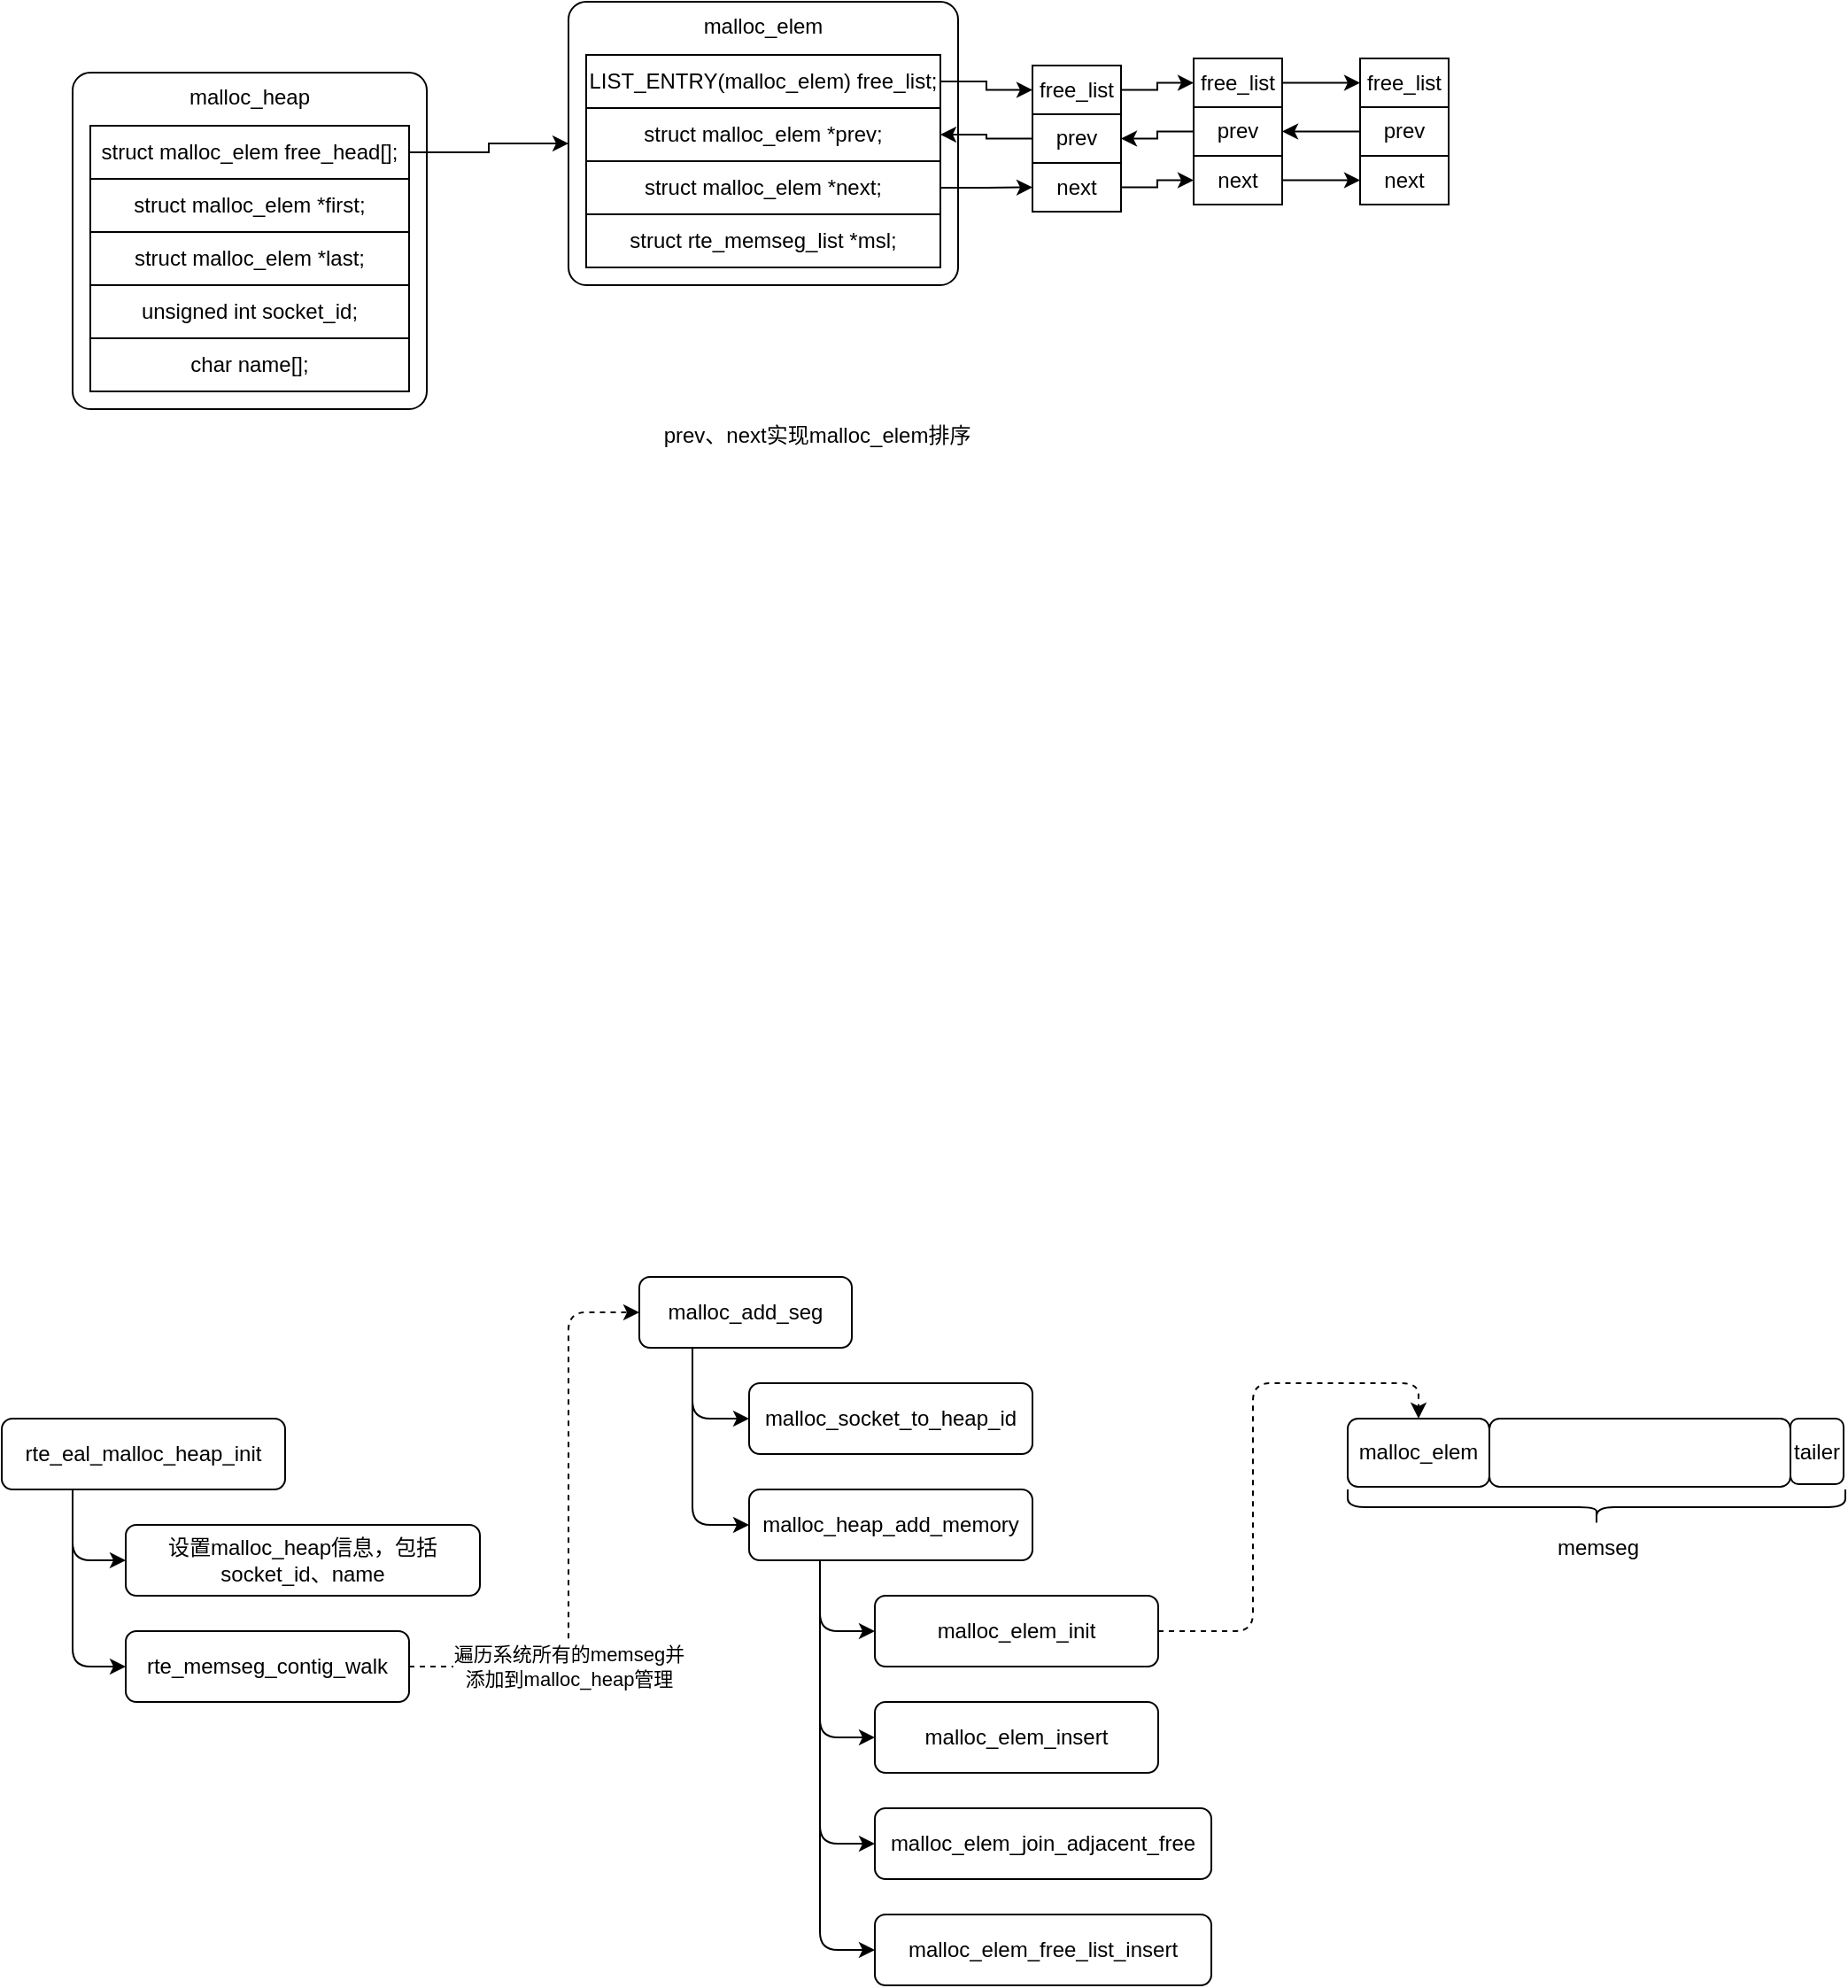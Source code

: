 <mxfile version="23.1.1" type="github" pages="2">
  <diagram name="第 1 页" id="240bdJhtq2D6pQq34B5v">
    <mxGraphModel dx="886" dy="661" grid="1" gridSize="10" guides="1" tooltips="1" connect="1" arrows="1" fold="1" page="1" pageScale="1" pageWidth="827" pageHeight="1169" math="0" shadow="0">
      <root>
        <mxCell id="0" />
        <mxCell id="1" parent="0" />
        <mxCell id="UHNz7__TyX3BLJQMnI3Q-46" style="edgeStyle=orthogonalEdgeStyle;rounded=1;orthogonalLoop=1;jettySize=auto;html=1;exitX=0.25;exitY=1;exitDx=0;exitDy=0;entryX=0;entryY=0.5;entryDx=0;entryDy=0;curved=0;" edge="1" parent="1" source="UHNz7__TyX3BLJQMnI3Q-2" target="UHNz7__TyX3BLJQMnI3Q-44">
          <mxGeometry relative="1" as="geometry" />
        </mxCell>
        <mxCell id="UHNz7__TyX3BLJQMnI3Q-47" style="edgeStyle=orthogonalEdgeStyle;rounded=1;orthogonalLoop=1;jettySize=auto;html=1;exitX=0.25;exitY=1;exitDx=0;exitDy=0;entryX=0;entryY=0.5;entryDx=0;entryDy=0;curved=0;" edge="1" parent="1" source="UHNz7__TyX3BLJQMnI3Q-2" target="UHNz7__TyX3BLJQMnI3Q-45">
          <mxGeometry relative="1" as="geometry" />
        </mxCell>
        <mxCell id="UHNz7__TyX3BLJQMnI3Q-2" value="rte_eal_malloc_heap_init" style="rounded=1;whiteSpace=wrap;html=1;" vertex="1" parent="1">
          <mxGeometry y="800" width="160" height="40" as="geometry" />
        </mxCell>
        <mxCell id="UHNz7__TyX3BLJQMnI3Q-3" value="malloc_heap" style="rounded=1;whiteSpace=wrap;html=1;verticalAlign=top;absoluteArcSize=1;" vertex="1" parent="1">
          <mxGeometry x="40" y="40" width="200" height="190" as="geometry" />
        </mxCell>
        <mxCell id="UHNz7__TyX3BLJQMnI3Q-4" style="edgeStyle=orthogonalEdgeStyle;rounded=0;orthogonalLoop=1;jettySize=auto;html=1;exitX=1;exitY=0.5;exitDx=0;exitDy=0;entryX=0;entryY=0.5;entryDx=0;entryDy=0;" edge="1" parent="1" source="UHNz7__TyX3BLJQMnI3Q-5" target="UHNz7__TyX3BLJQMnI3Q-10">
          <mxGeometry relative="1" as="geometry" />
        </mxCell>
        <mxCell id="UHNz7__TyX3BLJQMnI3Q-5" value="struct malloc_elem free_head[];" style="rounded=0;whiteSpace=wrap;html=1;" vertex="1" parent="1">
          <mxGeometry x="50" y="70" width="180" height="30" as="geometry" />
        </mxCell>
        <mxCell id="UHNz7__TyX3BLJQMnI3Q-6" value="struct malloc_elem *first;" style="rounded=0;whiteSpace=wrap;html=1;" vertex="1" parent="1">
          <mxGeometry x="50" y="100" width="180" height="30" as="geometry" />
        </mxCell>
        <mxCell id="UHNz7__TyX3BLJQMnI3Q-7" value="struct malloc_elem *last;" style="rounded=0;whiteSpace=wrap;html=1;" vertex="1" parent="1">
          <mxGeometry x="50" y="130" width="180" height="30" as="geometry" />
        </mxCell>
        <mxCell id="UHNz7__TyX3BLJQMnI3Q-8" value="unsigned int socket_id;" style="rounded=0;whiteSpace=wrap;html=1;" vertex="1" parent="1">
          <mxGeometry x="50" y="160" width="180" height="30" as="geometry" />
        </mxCell>
        <mxCell id="UHNz7__TyX3BLJQMnI3Q-9" value="char name[];" style="rounded=0;whiteSpace=wrap;html=1;" vertex="1" parent="1">
          <mxGeometry x="50" y="190" width="180" height="30" as="geometry" />
        </mxCell>
        <mxCell id="UHNz7__TyX3BLJQMnI3Q-10" value="malloc_elem" style="rounded=1;whiteSpace=wrap;html=1;verticalAlign=top;absoluteArcSize=1;" vertex="1" parent="1">
          <mxGeometry x="320" width="220" height="160" as="geometry" />
        </mxCell>
        <mxCell id="UHNz7__TyX3BLJQMnI3Q-23" style="edgeStyle=orthogonalEdgeStyle;rounded=0;orthogonalLoop=1;jettySize=auto;html=1;exitX=1;exitY=0.5;exitDx=0;exitDy=0;entryX=0;entryY=0.5;entryDx=0;entryDy=0;" edge="1" parent="1" source="UHNz7__TyX3BLJQMnI3Q-11" target="UHNz7__TyX3BLJQMnI3Q-22">
          <mxGeometry relative="1" as="geometry" />
        </mxCell>
        <mxCell id="UHNz7__TyX3BLJQMnI3Q-11" value="LIST_ENTRY(malloc_elem) free_list;" style="rounded=0;whiteSpace=wrap;html=1;" vertex="1" parent="1">
          <mxGeometry x="330" y="30" width="200" height="30" as="geometry" />
        </mxCell>
        <mxCell id="UHNz7__TyX3BLJQMnI3Q-12" value="struct malloc_elem *prev;" style="rounded=0;whiteSpace=wrap;html=1;" vertex="1" parent="1">
          <mxGeometry x="330" y="60" width="200" height="30" as="geometry" />
        </mxCell>
        <mxCell id="UHNz7__TyX3BLJQMnI3Q-67" style="edgeStyle=orthogonalEdgeStyle;rounded=0;orthogonalLoop=1;jettySize=auto;html=1;exitX=1;exitY=0.5;exitDx=0;exitDy=0;entryX=0;entryY=0.5;entryDx=0;entryDy=0;" edge="1" parent="1" source="UHNz7__TyX3BLJQMnI3Q-13" target="UHNz7__TyX3BLJQMnI3Q-52">
          <mxGeometry relative="1" as="geometry" />
        </mxCell>
        <mxCell id="UHNz7__TyX3BLJQMnI3Q-13" value="struct malloc_elem *next;" style="rounded=0;whiteSpace=wrap;html=1;" vertex="1" parent="1">
          <mxGeometry x="330" y="90" width="200" height="30" as="geometry" />
        </mxCell>
        <mxCell id="UHNz7__TyX3BLJQMnI3Q-14" value="struct rte_memseg_list *msl;" style="rounded=0;whiteSpace=wrap;html=1;" vertex="1" parent="1">
          <mxGeometry x="330" y="120" width="200" height="30" as="geometry" />
        </mxCell>
        <mxCell id="UHNz7__TyX3BLJQMnI3Q-15" value="malloc_elem" style="rounded=1;whiteSpace=wrap;html=1;" vertex="1" parent="1">
          <mxGeometry x="760" y="800" width="80" height="38.5" as="geometry" />
        </mxCell>
        <mxCell id="UHNz7__TyX3BLJQMnI3Q-18" value="" style="rounded=1;whiteSpace=wrap;html=1;" vertex="1" parent="1">
          <mxGeometry x="840" y="800" width="170" height="38.5" as="geometry" />
        </mxCell>
        <mxCell id="UHNz7__TyX3BLJQMnI3Q-21" value="tailer" style="rounded=1;whiteSpace=wrap;html=1;" vertex="1" parent="1">
          <mxGeometry x="1010" y="800" width="30" height="37" as="geometry" />
        </mxCell>
        <mxCell id="UHNz7__TyX3BLJQMnI3Q-62" style="edgeStyle=orthogonalEdgeStyle;rounded=0;orthogonalLoop=1;jettySize=auto;html=1;exitX=1;exitY=0.5;exitDx=0;exitDy=0;entryX=0;entryY=0.5;entryDx=0;entryDy=0;" edge="1" parent="1" source="UHNz7__TyX3BLJQMnI3Q-22" target="UHNz7__TyX3BLJQMnI3Q-53">
          <mxGeometry relative="1" as="geometry" />
        </mxCell>
        <mxCell id="UHNz7__TyX3BLJQMnI3Q-22" value="free_list" style="rounded=0;whiteSpace=wrap;html=1;" vertex="1" parent="1">
          <mxGeometry x="582" y="36" width="50" height="27.5" as="geometry" />
        </mxCell>
        <mxCell id="UHNz7__TyX3BLJQMnI3Q-31" style="edgeStyle=orthogonalEdgeStyle;rounded=1;orthogonalLoop=1;jettySize=auto;html=1;exitX=0.25;exitY=1;exitDx=0;exitDy=0;entryX=0;entryY=0.5;entryDx=0;entryDy=0;curved=0;" edge="1" parent="1" source="UHNz7__TyX3BLJQMnI3Q-28" target="UHNz7__TyX3BLJQMnI3Q-29">
          <mxGeometry relative="1" as="geometry" />
        </mxCell>
        <mxCell id="UHNz7__TyX3BLJQMnI3Q-32" style="edgeStyle=orthogonalEdgeStyle;rounded=1;orthogonalLoop=1;jettySize=auto;html=1;exitX=0.25;exitY=1;exitDx=0;exitDy=0;entryX=0;entryY=0.5;entryDx=0;entryDy=0;curved=0;" edge="1" parent="1" source="UHNz7__TyX3BLJQMnI3Q-28" target="UHNz7__TyX3BLJQMnI3Q-30">
          <mxGeometry relative="1" as="geometry" />
        </mxCell>
        <mxCell id="UHNz7__TyX3BLJQMnI3Q-28" value="malloc_add_seg" style="rounded=1;whiteSpace=wrap;html=1;" vertex="1" parent="1">
          <mxGeometry x="360" y="720" width="120" height="40" as="geometry" />
        </mxCell>
        <mxCell id="UHNz7__TyX3BLJQMnI3Q-29" value="malloc_socket_to_heap_id" style="rounded=1;whiteSpace=wrap;html=1;" vertex="1" parent="1">
          <mxGeometry x="422" y="780" width="160" height="40" as="geometry" />
        </mxCell>
        <mxCell id="UHNz7__TyX3BLJQMnI3Q-37" style="edgeStyle=orthogonalEdgeStyle;rounded=1;orthogonalLoop=1;jettySize=auto;html=1;exitX=0.25;exitY=1;exitDx=0;exitDy=0;entryX=0;entryY=0.5;entryDx=0;entryDy=0;curved=0;" edge="1" parent="1" source="UHNz7__TyX3BLJQMnI3Q-30" target="UHNz7__TyX3BLJQMnI3Q-33">
          <mxGeometry relative="1" as="geometry" />
        </mxCell>
        <mxCell id="UHNz7__TyX3BLJQMnI3Q-38" style="edgeStyle=orthogonalEdgeStyle;rounded=1;orthogonalLoop=1;jettySize=auto;html=1;exitX=0.25;exitY=1;exitDx=0;exitDy=0;entryX=0;entryY=0.5;entryDx=0;entryDy=0;curved=0;" edge="1" parent="1" source="UHNz7__TyX3BLJQMnI3Q-30" target="UHNz7__TyX3BLJQMnI3Q-34">
          <mxGeometry relative="1" as="geometry" />
        </mxCell>
        <mxCell id="UHNz7__TyX3BLJQMnI3Q-39" style="edgeStyle=orthogonalEdgeStyle;rounded=1;orthogonalLoop=1;jettySize=auto;html=1;exitX=0.25;exitY=1;exitDx=0;exitDy=0;entryX=0;entryY=0.5;entryDx=0;entryDy=0;curved=0;" edge="1" parent="1" source="UHNz7__TyX3BLJQMnI3Q-30" target="UHNz7__TyX3BLJQMnI3Q-35">
          <mxGeometry relative="1" as="geometry" />
        </mxCell>
        <mxCell id="UHNz7__TyX3BLJQMnI3Q-40" style="edgeStyle=orthogonalEdgeStyle;rounded=1;orthogonalLoop=1;jettySize=auto;html=1;exitX=0.25;exitY=1;exitDx=0;exitDy=0;entryX=0;entryY=0.5;entryDx=0;entryDy=0;curved=0;" edge="1" parent="1" source="UHNz7__TyX3BLJQMnI3Q-30" target="UHNz7__TyX3BLJQMnI3Q-36">
          <mxGeometry relative="1" as="geometry" />
        </mxCell>
        <mxCell id="UHNz7__TyX3BLJQMnI3Q-30" value="malloc_heap_add_memory" style="rounded=1;whiteSpace=wrap;html=1;" vertex="1" parent="1">
          <mxGeometry x="422" y="840" width="160" height="40" as="geometry" />
        </mxCell>
        <mxCell id="UHNz7__TyX3BLJQMnI3Q-43" style="edgeStyle=orthogonalEdgeStyle;rounded=1;orthogonalLoop=1;jettySize=auto;html=1;exitX=1;exitY=0.5;exitDx=0;exitDy=0;entryX=0.5;entryY=0;entryDx=0;entryDy=0;curved=0;dashed=1;" edge="1" parent="1" source="UHNz7__TyX3BLJQMnI3Q-33" target="UHNz7__TyX3BLJQMnI3Q-15">
          <mxGeometry relative="1" as="geometry" />
        </mxCell>
        <mxCell id="UHNz7__TyX3BLJQMnI3Q-33" value="malloc_elem_init" style="rounded=1;whiteSpace=wrap;html=1;" vertex="1" parent="1">
          <mxGeometry x="493" y="900" width="160" height="40" as="geometry" />
        </mxCell>
        <mxCell id="UHNz7__TyX3BLJQMnI3Q-34" value="malloc_elem_insert" style="rounded=1;whiteSpace=wrap;html=1;" vertex="1" parent="1">
          <mxGeometry x="493" y="960" width="160" height="40" as="geometry" />
        </mxCell>
        <mxCell id="UHNz7__TyX3BLJQMnI3Q-35" value="malloc_elem_join_adjacent_free" style="rounded=1;whiteSpace=wrap;html=1;" vertex="1" parent="1">
          <mxGeometry x="493" y="1020" width="190" height="40" as="geometry" />
        </mxCell>
        <mxCell id="UHNz7__TyX3BLJQMnI3Q-36" value="malloc_elem_free_list_insert" style="rounded=1;whiteSpace=wrap;html=1;" vertex="1" parent="1">
          <mxGeometry x="493" y="1080" width="190" height="40" as="geometry" />
        </mxCell>
        <mxCell id="UHNz7__TyX3BLJQMnI3Q-41" value="" style="shape=curlyBracket;whiteSpace=wrap;html=1;rounded=1;flipH=1;labelPosition=right;verticalLabelPosition=middle;align=left;verticalAlign=middle;direction=north;" vertex="1" parent="1">
          <mxGeometry x="760" y="840" width="281" height="20" as="geometry" />
        </mxCell>
        <mxCell id="UHNz7__TyX3BLJQMnI3Q-42" value="memseg" style="text;html=1;align=center;verticalAlign=middle;resizable=0;points=[];autosize=1;strokeColor=none;fillColor=none;" vertex="1" parent="1">
          <mxGeometry x="866" y="858" width="70" height="30" as="geometry" />
        </mxCell>
        <mxCell id="UHNz7__TyX3BLJQMnI3Q-44" value="设置malloc_heap信息，包括socket_id、name" style="rounded=1;whiteSpace=wrap;html=1;" vertex="1" parent="1">
          <mxGeometry x="70" y="860" width="200" height="40" as="geometry" />
        </mxCell>
        <mxCell id="UHNz7__TyX3BLJQMnI3Q-48" style="edgeStyle=orthogonalEdgeStyle;rounded=1;orthogonalLoop=1;jettySize=auto;html=1;exitX=1;exitY=0.5;exitDx=0;exitDy=0;entryX=0;entryY=0.5;entryDx=0;entryDy=0;curved=0;dashed=1;" edge="1" parent="1" source="UHNz7__TyX3BLJQMnI3Q-45" target="UHNz7__TyX3BLJQMnI3Q-28">
          <mxGeometry relative="1" as="geometry">
            <Array as="points">
              <mxPoint x="320" y="940" />
              <mxPoint x="320" y="740" />
            </Array>
          </mxGeometry>
        </mxCell>
        <mxCell id="UHNz7__TyX3BLJQMnI3Q-49" value="遍历系统所有的memseg并&lt;br&gt;添加到malloc_heap管理" style="edgeLabel;html=1;align=center;verticalAlign=middle;resizable=0;points=[];" vertex="1" connectable="0" parent="UHNz7__TyX3BLJQMnI3Q-48">
          <mxGeometry x="0.049" y="2" relative="1" as="geometry">
            <mxPoint x="2" y="83" as="offset" />
          </mxGeometry>
        </mxCell>
        <mxCell id="UHNz7__TyX3BLJQMnI3Q-45" value="rte_memseg_contig_walk" style="rounded=1;whiteSpace=wrap;html=1;" vertex="1" parent="1">
          <mxGeometry x="70" y="920" width="160" height="40" as="geometry" />
        </mxCell>
        <mxCell id="UHNz7__TyX3BLJQMnI3Q-50" value="prev、next实现malloc_elem排序" style="text;html=1;align=center;verticalAlign=middle;resizable=0;points=[];autosize=1;strokeColor=none;fillColor=none;" vertex="1" parent="1">
          <mxGeometry x="360" y="230" width="200" height="30" as="geometry" />
        </mxCell>
        <mxCell id="UHNz7__TyX3BLJQMnI3Q-66" style="edgeStyle=orthogonalEdgeStyle;rounded=0;orthogonalLoop=1;jettySize=auto;html=1;exitX=0;exitY=0.5;exitDx=0;exitDy=0;" edge="1" parent="1" source="UHNz7__TyX3BLJQMnI3Q-51" target="UHNz7__TyX3BLJQMnI3Q-12">
          <mxGeometry relative="1" as="geometry" />
        </mxCell>
        <mxCell id="UHNz7__TyX3BLJQMnI3Q-51" value="prev" style="rounded=0;whiteSpace=wrap;html=1;" vertex="1" parent="1">
          <mxGeometry x="582" y="63.5" width="50" height="27.5" as="geometry" />
        </mxCell>
        <mxCell id="UHNz7__TyX3BLJQMnI3Q-64" style="edgeStyle=orthogonalEdgeStyle;rounded=0;orthogonalLoop=1;jettySize=auto;html=1;exitX=1;exitY=0.5;exitDx=0;exitDy=0;entryX=0;entryY=0.5;entryDx=0;entryDy=0;" edge="1" parent="1" source="UHNz7__TyX3BLJQMnI3Q-52" target="UHNz7__TyX3BLJQMnI3Q-55">
          <mxGeometry relative="1" as="geometry" />
        </mxCell>
        <mxCell id="UHNz7__TyX3BLJQMnI3Q-52" value="next" style="rounded=0;whiteSpace=wrap;html=1;" vertex="1" parent="1">
          <mxGeometry x="582" y="91" width="50" height="27.5" as="geometry" />
        </mxCell>
        <mxCell id="UHNz7__TyX3BLJQMnI3Q-63" style="edgeStyle=orthogonalEdgeStyle;rounded=0;orthogonalLoop=1;jettySize=auto;html=1;exitX=1;exitY=0.5;exitDx=0;exitDy=0;entryX=0;entryY=0.5;entryDx=0;entryDy=0;" edge="1" parent="1" source="UHNz7__TyX3BLJQMnI3Q-53" target="UHNz7__TyX3BLJQMnI3Q-56">
          <mxGeometry relative="1" as="geometry" />
        </mxCell>
        <mxCell id="UHNz7__TyX3BLJQMnI3Q-53" value="free_list" style="rounded=0;whiteSpace=wrap;html=1;" vertex="1" parent="1">
          <mxGeometry x="673" y="32" width="50" height="27.5" as="geometry" />
        </mxCell>
        <mxCell id="UHNz7__TyX3BLJQMnI3Q-60" style="edgeStyle=orthogonalEdgeStyle;rounded=0;orthogonalLoop=1;jettySize=auto;html=1;exitX=0;exitY=0.5;exitDx=0;exitDy=0;entryX=1;entryY=0.5;entryDx=0;entryDy=0;" edge="1" parent="1" source="UHNz7__TyX3BLJQMnI3Q-54" target="UHNz7__TyX3BLJQMnI3Q-51">
          <mxGeometry relative="1" as="geometry" />
        </mxCell>
        <mxCell id="UHNz7__TyX3BLJQMnI3Q-54" value="prev" style="rounded=0;whiteSpace=wrap;html=1;" vertex="1" parent="1">
          <mxGeometry x="673" y="59.5" width="50" height="27.5" as="geometry" />
        </mxCell>
        <mxCell id="UHNz7__TyX3BLJQMnI3Q-65" style="edgeStyle=orthogonalEdgeStyle;rounded=0;orthogonalLoop=1;jettySize=auto;html=1;exitX=1;exitY=0.5;exitDx=0;exitDy=0;entryX=0;entryY=0.5;entryDx=0;entryDy=0;" edge="1" parent="1" source="UHNz7__TyX3BLJQMnI3Q-55" target="UHNz7__TyX3BLJQMnI3Q-58">
          <mxGeometry relative="1" as="geometry" />
        </mxCell>
        <mxCell id="UHNz7__TyX3BLJQMnI3Q-55" value="next" style="rounded=0;whiteSpace=wrap;html=1;" vertex="1" parent="1">
          <mxGeometry x="673" y="87" width="50" height="27.5" as="geometry" />
        </mxCell>
        <mxCell id="UHNz7__TyX3BLJQMnI3Q-56" value="free_list" style="rounded=0;whiteSpace=wrap;html=1;" vertex="1" parent="1">
          <mxGeometry x="767" y="32" width="50" height="27.5" as="geometry" />
        </mxCell>
        <mxCell id="UHNz7__TyX3BLJQMnI3Q-61" style="edgeStyle=orthogonalEdgeStyle;rounded=0;orthogonalLoop=1;jettySize=auto;html=1;exitX=0;exitY=0.5;exitDx=0;exitDy=0;entryX=1;entryY=0.5;entryDx=0;entryDy=0;" edge="1" parent="1" source="UHNz7__TyX3BLJQMnI3Q-57" target="UHNz7__TyX3BLJQMnI3Q-54">
          <mxGeometry relative="1" as="geometry" />
        </mxCell>
        <mxCell id="UHNz7__TyX3BLJQMnI3Q-57" value="prev" style="rounded=0;whiteSpace=wrap;html=1;" vertex="1" parent="1">
          <mxGeometry x="767" y="59.5" width="50" height="27.5" as="geometry" />
        </mxCell>
        <mxCell id="UHNz7__TyX3BLJQMnI3Q-58" value="next" style="rounded=0;whiteSpace=wrap;html=1;" vertex="1" parent="1">
          <mxGeometry x="767" y="87" width="50" height="27.5" as="geometry" />
        </mxCell>
      </root>
    </mxGraphModel>
  </diagram>
  <diagram id="fUg4ARbzZxdXbvBH-qXI" name="第 2 页">
    <mxGraphModel dx="886" dy="661" grid="1" gridSize="10" guides="1" tooltips="1" connect="1" arrows="1" fold="1" page="1" pageScale="1" pageWidth="827" pageHeight="1169" math="0" shadow="0">
      <root>
        <mxCell id="0" />
        <mxCell id="1" parent="0" />
      </root>
    </mxGraphModel>
  </diagram>
</mxfile>

